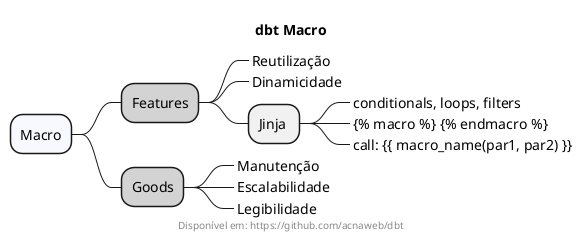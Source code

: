 @startmindmap

title "dbt Macro"
footer Disponível em: https://github.com/acnaweb/dbt

*[#F8F8FF] Macro

**[#LightGray] Features
***_ Reutilização
***_ Dinamicidade
*** Jinja 
****_ conditionals, loops, filters
****_ {% macro %} {% endmacro %}
****_ call: {{ macro_name(par1, par2) }}

**[#LightGray] Goods
***_ Manutenção
***_ Escalabilidade
***_ Legibilidade

@endmindmap
